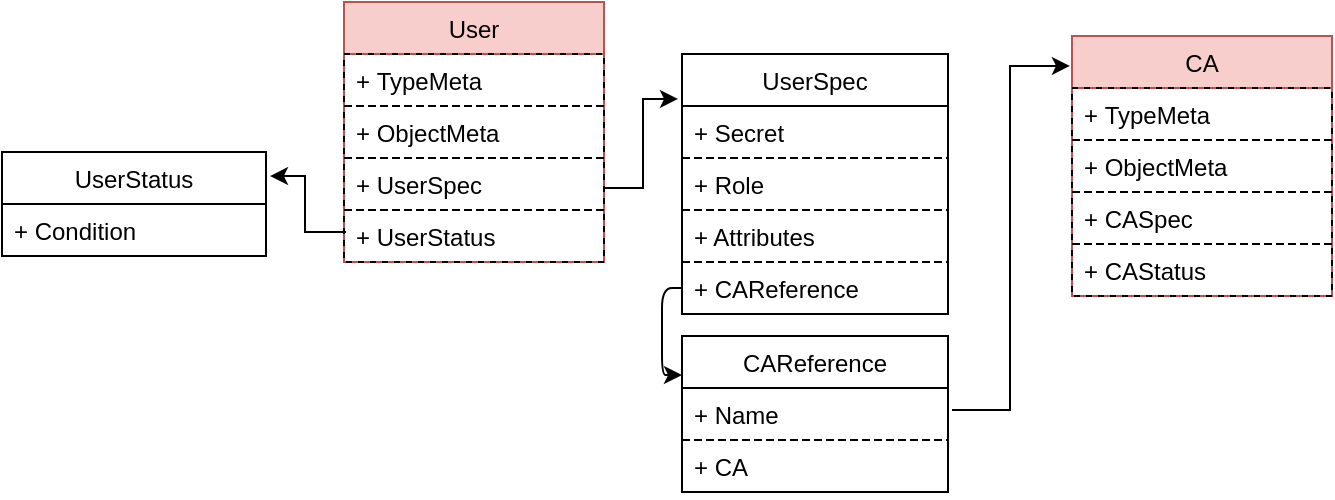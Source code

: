 <mxfile>
    <diagram id="pZ7E-hwHyL5b80c-VNbd" name="Page-1">
        <mxGraphModel dx="2646" dy="575" grid="1" gridSize="10" guides="1" tooltips="1" connect="1" arrows="1" fold="1" page="1" pageScale="1" pageWidth="827" pageHeight="1169" math="0" shadow="0">
            <root>
                <mxCell id="0"/>
                <mxCell id="1" parent="0"/>
                <mxCell id="2" value="UserSpec" style="swimlane;fontStyle=0;childLayout=stackLayout;horizontal=1;startSize=26;fillColor=none;horizontalStack=0;resizeParent=1;resizeParentMax=0;resizeLast=0;collapsible=1;marginBottom=0;rounded=0;shadow=0;comic=0;" vertex="1" parent="1">
                    <mxGeometry x="-965" y="139" width="133" height="130" as="geometry"/>
                </mxCell>
                <mxCell id="4" value="+ Secret" style="text;strokeColor=#000000;fillColor=none;align=left;verticalAlign=top;spacingLeft=4;spacingRight=4;overflow=hidden;rotatable=0;points=[[0,0.5],[1,0.5]];portConstraint=eastwest;dashed=1;rounded=0;gradientColor=none;" vertex="1" parent="2">
                    <mxGeometry y="26" width="133" height="26" as="geometry"/>
                </mxCell>
                <mxCell id="6" value="+ Role" style="text;strokeColor=#000000;fillColor=none;align=left;verticalAlign=top;spacingLeft=4;spacingRight=4;overflow=hidden;rotatable=0;points=[[0,0.5],[1,0.5]];portConstraint=eastwest;dashed=1;rounded=0;gradientColor=none;" vertex="1" parent="2">
                    <mxGeometry y="52" width="133" height="26" as="geometry"/>
                </mxCell>
                <mxCell id="27" value="+ Attributes" style="text;strokeColor=#000000;fillColor=none;align=left;verticalAlign=top;spacingLeft=4;spacingRight=4;overflow=hidden;rotatable=0;points=[[0,0.5],[1,0.5]];portConstraint=eastwest;dashed=1;rounded=0;gradientColor=none;" vertex="1" parent="2">
                    <mxGeometry y="78" width="133" height="26" as="geometry"/>
                </mxCell>
                <mxCell id="28" value="+ CAReference" style="text;strokeColor=#000000;fillColor=none;align=left;verticalAlign=top;spacingLeft=4;spacingRight=4;overflow=hidden;rotatable=0;points=[[0,0.5],[1,0.5]];portConstraint=eastwest;dashed=1;rounded=0;gradientColor=none;" vertex="1" parent="2">
                    <mxGeometry y="104" width="133" height="26" as="geometry"/>
                </mxCell>
                <mxCell id="7" value="User" style="swimlane;fontStyle=0;childLayout=stackLayout;horizontal=1;startSize=26;fillColor=#f8cecc;horizontalStack=0;resizeParent=1;resizeParentMax=0;resizeLast=0;collapsible=1;marginBottom=0;rounded=0;shadow=0;comic=0;swimlaneLine=1;glass=0;swimlaneFillColor=none;strokeColor=#b85450;" vertex="1" parent="1">
                    <mxGeometry x="-1134" y="113" width="130" height="130" as="geometry">
                        <mxRectangle x="110" y="120" width="90" height="26" as="alternateBounds"/>
                    </mxGeometry>
                </mxCell>
                <mxCell id="8" value="+ TypeMeta" style="text;strokeColor=#000000;fillColor=none;align=left;verticalAlign=top;spacingLeft=4;spacingRight=4;overflow=hidden;rotatable=0;points=[[0,0.5],[1,0.5]];portConstraint=eastwest;dashed=1;rounded=0;glass=0;" vertex="1" parent="7">
                    <mxGeometry y="26" width="130" height="26" as="geometry"/>
                </mxCell>
                <mxCell id="9" value="+ ObjectMeta" style="text;strokeColor=#000000;fillColor=none;align=left;verticalAlign=top;spacingLeft=4;spacingRight=4;overflow=hidden;rotatable=0;points=[[0,0.5],[1,0.5]];portConstraint=eastwest;dashed=1;rounded=0;glass=0;" vertex="1" parent="7">
                    <mxGeometry y="52" width="130" height="26" as="geometry"/>
                </mxCell>
                <mxCell id="10" value="+ UserSpec" style="text;strokeColor=#000000;fillColor=none;align=left;verticalAlign=top;spacingLeft=4;spacingRight=4;overflow=hidden;rotatable=0;points=[[0,0.5],[1,0.5]];portConstraint=eastwest;rounded=0;dashed=1;glass=0;" vertex="1" parent="7">
                    <mxGeometry y="78" width="130" height="26" as="geometry"/>
                </mxCell>
                <mxCell id="11" value="+ UserStatus" style="text;strokeColor=#000000;fillColor=none;align=left;verticalAlign=top;spacingLeft=4;spacingRight=4;overflow=hidden;rotatable=0;points=[[0,0.5],[1,0.5]];portConstraint=eastwest;rounded=0;dashed=1;glass=0;" vertex="1" parent="7">
                    <mxGeometry y="104" width="130" height="26" as="geometry"/>
                </mxCell>
                <mxCell id="12" value="UserStatus" style="swimlane;fontStyle=0;childLayout=stackLayout;horizontal=1;startSize=26;fillColor=none;horizontalStack=0;resizeParent=1;resizeParentMax=0;resizeLast=0;collapsible=1;marginBottom=0;rounded=0;shadow=0;comic=0;swimlaneLine=1;glass=0;swimlaneFillColor=none;" vertex="1" parent="1">
                    <mxGeometry x="-1305" y="188" width="132" height="52" as="geometry">
                        <mxRectangle x="110" y="120" width="90" height="26" as="alternateBounds"/>
                    </mxGeometry>
                </mxCell>
                <mxCell id="13" value="+ Condition" style="text;strokeColor=#000000;fillColor=none;align=left;verticalAlign=top;spacingLeft=4;spacingRight=4;overflow=hidden;rotatable=0;points=[[0,0.5],[1,0.5]];portConstraint=eastwest;dashed=1;rounded=0;glass=0;" vertex="1" parent="12">
                    <mxGeometry y="26" width="132" height="26" as="geometry"/>
                </mxCell>
                <mxCell id="14" value="CA" style="swimlane;fontStyle=0;childLayout=stackLayout;horizontal=1;startSize=26;fillColor=#f8cecc;horizontalStack=0;resizeParent=1;resizeParentMax=0;resizeLast=0;collapsible=1;marginBottom=0;rounded=0;shadow=0;comic=0;swimlaneLine=1;glass=0;swimlaneFillColor=none;strokeColor=#b85450;" vertex="1" parent="1">
                    <mxGeometry x="-770" y="130" width="130" height="130" as="geometry">
                        <mxRectangle x="110" y="120" width="90" height="26" as="alternateBounds"/>
                    </mxGeometry>
                </mxCell>
                <mxCell id="15" value="+ TypeMeta" style="text;strokeColor=#000000;fillColor=none;align=left;verticalAlign=top;spacingLeft=4;spacingRight=4;overflow=hidden;rotatable=0;points=[[0,0.5],[1,0.5]];portConstraint=eastwest;dashed=1;rounded=0;glass=0;" vertex="1" parent="14">
                    <mxGeometry y="26" width="130" height="26" as="geometry"/>
                </mxCell>
                <mxCell id="16" value="+ ObjectMeta" style="text;strokeColor=#000000;fillColor=none;align=left;verticalAlign=top;spacingLeft=4;spacingRight=4;overflow=hidden;rotatable=0;points=[[0,0.5],[1,0.5]];portConstraint=eastwest;dashed=1;rounded=0;glass=0;" vertex="1" parent="14">
                    <mxGeometry y="52" width="130" height="26" as="geometry"/>
                </mxCell>
                <mxCell id="17" value="+ CASpec" style="text;strokeColor=#000000;fillColor=none;align=left;verticalAlign=top;spacingLeft=4;spacingRight=4;overflow=hidden;rotatable=0;points=[[0,0.5],[1,0.5]];portConstraint=eastwest;rounded=0;dashed=1;glass=0;" vertex="1" parent="14">
                    <mxGeometry y="78" width="130" height="26" as="geometry"/>
                </mxCell>
                <mxCell id="18" value="+ CAStatus" style="text;strokeColor=#000000;fillColor=none;align=left;verticalAlign=top;spacingLeft=4;spacingRight=4;overflow=hidden;rotatable=0;points=[[0,0.5],[1,0.5]];portConstraint=eastwest;rounded=0;dashed=1;glass=0;" vertex="1" parent="14">
                    <mxGeometry y="104" width="130" height="26" as="geometry"/>
                </mxCell>
                <mxCell id="19" value="" style="endArrow=classic;html=1;rounded=0;exitX=0.008;exitY=0.423;exitDx=0;exitDy=0;exitPerimeter=0;entryX=1.015;entryY=0.231;entryDx=0;entryDy=0;entryPerimeter=0;edgeStyle=orthogonalEdgeStyle;" edge="1" parent="1" source="11" target="12">
                    <mxGeometry width="50" height="50" relative="1" as="geometry">
                        <mxPoint x="-1023" y="86" as="sourcePoint"/>
                        <mxPoint x="-973" y="36" as="targetPoint"/>
                    </mxGeometry>
                </mxCell>
                <mxCell id="20" value="" style="endArrow=classic;html=1;rounded=0;entryX=-0.015;entryY=0.173;entryDx=0;entryDy=0;entryPerimeter=0;edgeStyle=orthogonalEdgeStyle;exitX=1;exitY=0.577;exitDx=0;exitDy=0;exitPerimeter=0;" edge="1" parent="1" source="10" target="2">
                    <mxGeometry width="50" height="50" relative="1" as="geometry">
                        <mxPoint x="-900" y="291" as="sourcePoint"/>
                        <mxPoint x="-1161.02" y="210.012" as="targetPoint"/>
                    </mxGeometry>
                </mxCell>
                <mxCell id="21" value="" style="endArrow=classic;html=1;rounded=0;entryX=-0.008;entryY=0.115;entryDx=0;entryDy=0;entryPerimeter=0;edgeStyle=orthogonalEdgeStyle;exitX=1.015;exitY=0.423;exitDx=0;exitDy=0;exitPerimeter=0;" edge="1" parent="1" source="23" target="14">
                    <mxGeometry width="50" height="50" relative="1" as="geometry">
                        <mxPoint x="-832" y="230.012" as="sourcePoint"/>
                        <mxPoint x="-794.995" y="181.002" as="targetPoint"/>
                    </mxGeometry>
                </mxCell>
                <mxCell id="22" value="CAReference" style="swimlane;fontStyle=0;childLayout=stackLayout;horizontal=1;startSize=26;fillColor=none;horizontalStack=0;resizeParent=1;resizeParentMax=0;resizeLast=0;collapsible=1;marginBottom=0;rounded=0;shadow=0;comic=0;" vertex="1" parent="1">
                    <mxGeometry x="-965" y="280" width="133" height="78" as="geometry"/>
                </mxCell>
                <mxCell id="23" value="+ Name" style="text;strokeColor=#000000;fillColor=none;align=left;verticalAlign=top;spacingLeft=4;spacingRight=4;overflow=hidden;rotatable=0;points=[[0,0.5],[1,0.5]];portConstraint=eastwest;dashed=1;rounded=0;gradientColor=none;" vertex="1" parent="22">
                    <mxGeometry y="26" width="133" height="26" as="geometry"/>
                </mxCell>
                <mxCell id="24" value="+ CA" style="text;strokeColor=#000000;fillColor=none;align=left;verticalAlign=top;spacingLeft=4;spacingRight=4;overflow=hidden;rotatable=0;points=[[0,0.5],[1,0.5]];portConstraint=eastwest;dashed=1;rounded=0;gradientColor=none;" vertex="1" parent="22">
                    <mxGeometry y="52" width="133" height="26" as="geometry"/>
                </mxCell>
                <mxCell id="29" style="edgeStyle=orthogonalEdgeStyle;html=1;entryX=0;entryY=0.25;entryDx=0;entryDy=0;" edge="1" parent="1" source="28" target="22">
                    <mxGeometry relative="1" as="geometry"/>
                </mxCell>
            </root>
        </mxGraphModel>
    </diagram>
</mxfile>